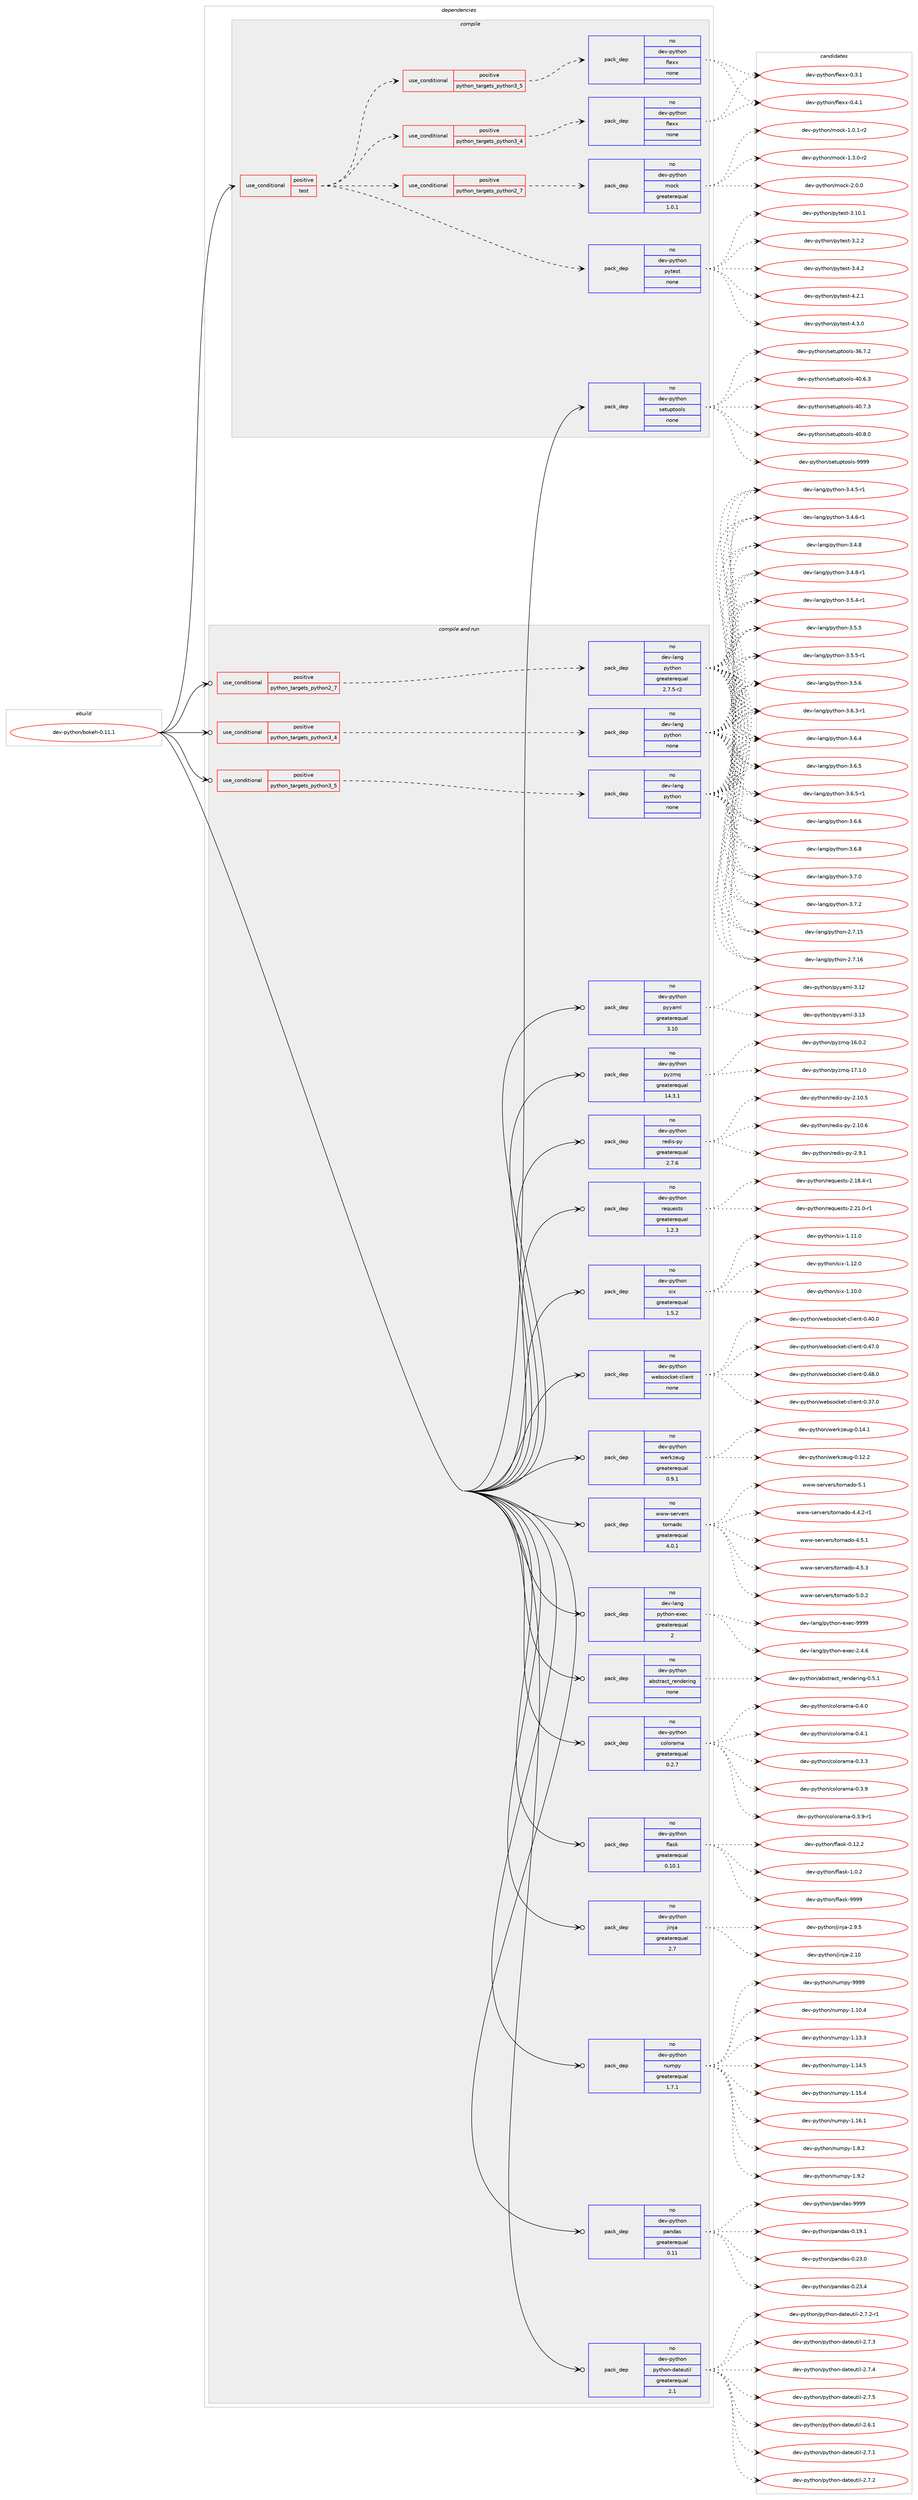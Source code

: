 digraph prolog {

# *************
# Graph options
# *************

newrank=true;
concentrate=true;
compound=true;
graph [rankdir=LR,fontname=Helvetica,fontsize=10,ranksep=1.5];#, ranksep=2.5, nodesep=0.2];
edge  [arrowhead=vee];
node  [fontname=Helvetica,fontsize=10];

# **********
# The ebuild
# **********

subgraph cluster_leftcol {
color=gray;
rank=same;
label=<<i>ebuild</i>>;
id [label="dev-python/bokeh-0.11.1", color=red, width=4, href="../dev-python/bokeh-0.11.1.svg"];
}

# ****************
# The dependencies
# ****************

subgraph cluster_midcol {
color=gray;
label=<<i>dependencies</i>>;
subgraph cluster_compile {
fillcolor="#eeeeee";
style=filled;
label=<<i>compile</i>>;
subgraph cond371792 {
dependency1401524 [label=<<TABLE BORDER="0" CELLBORDER="1" CELLSPACING="0" CELLPADDING="4"><TR><TD ROWSPAN="3" CELLPADDING="10">use_conditional</TD></TR><TR><TD>positive</TD></TR><TR><TD>test</TD></TR></TABLE>>, shape=none, color=red];
subgraph pack1006504 {
dependency1401525 [label=<<TABLE BORDER="0" CELLBORDER="1" CELLSPACING="0" CELLPADDING="4" WIDTH="220"><TR><TD ROWSPAN="6" CELLPADDING="30">pack_dep</TD></TR><TR><TD WIDTH="110">no</TD></TR><TR><TD>dev-python</TD></TR><TR><TD>pytest</TD></TR><TR><TD>none</TD></TR><TR><TD></TD></TR></TABLE>>, shape=none, color=blue];
}
dependency1401524:e -> dependency1401525:w [weight=20,style="dashed",arrowhead="vee"];
subgraph cond371793 {
dependency1401526 [label=<<TABLE BORDER="0" CELLBORDER="1" CELLSPACING="0" CELLPADDING="4"><TR><TD ROWSPAN="3" CELLPADDING="10">use_conditional</TD></TR><TR><TD>positive</TD></TR><TR><TD>python_targets_python2_7</TD></TR></TABLE>>, shape=none, color=red];
subgraph pack1006505 {
dependency1401527 [label=<<TABLE BORDER="0" CELLBORDER="1" CELLSPACING="0" CELLPADDING="4" WIDTH="220"><TR><TD ROWSPAN="6" CELLPADDING="30">pack_dep</TD></TR><TR><TD WIDTH="110">no</TD></TR><TR><TD>dev-python</TD></TR><TR><TD>mock</TD></TR><TR><TD>greaterequal</TD></TR><TR><TD>1.0.1</TD></TR></TABLE>>, shape=none, color=blue];
}
dependency1401526:e -> dependency1401527:w [weight=20,style="dashed",arrowhead="vee"];
}
dependency1401524:e -> dependency1401526:w [weight=20,style="dashed",arrowhead="vee"];
subgraph cond371794 {
dependency1401528 [label=<<TABLE BORDER="0" CELLBORDER="1" CELLSPACING="0" CELLPADDING="4"><TR><TD ROWSPAN="3" CELLPADDING="10">use_conditional</TD></TR><TR><TD>positive</TD></TR><TR><TD>python_targets_python3_4</TD></TR></TABLE>>, shape=none, color=red];
subgraph pack1006506 {
dependency1401529 [label=<<TABLE BORDER="0" CELLBORDER="1" CELLSPACING="0" CELLPADDING="4" WIDTH="220"><TR><TD ROWSPAN="6" CELLPADDING="30">pack_dep</TD></TR><TR><TD WIDTH="110">no</TD></TR><TR><TD>dev-python</TD></TR><TR><TD>flexx</TD></TR><TR><TD>none</TD></TR><TR><TD></TD></TR></TABLE>>, shape=none, color=blue];
}
dependency1401528:e -> dependency1401529:w [weight=20,style="dashed",arrowhead="vee"];
}
dependency1401524:e -> dependency1401528:w [weight=20,style="dashed",arrowhead="vee"];
subgraph cond371795 {
dependency1401530 [label=<<TABLE BORDER="0" CELLBORDER="1" CELLSPACING="0" CELLPADDING="4"><TR><TD ROWSPAN="3" CELLPADDING="10">use_conditional</TD></TR><TR><TD>positive</TD></TR><TR><TD>python_targets_python3_5</TD></TR></TABLE>>, shape=none, color=red];
subgraph pack1006507 {
dependency1401531 [label=<<TABLE BORDER="0" CELLBORDER="1" CELLSPACING="0" CELLPADDING="4" WIDTH="220"><TR><TD ROWSPAN="6" CELLPADDING="30">pack_dep</TD></TR><TR><TD WIDTH="110">no</TD></TR><TR><TD>dev-python</TD></TR><TR><TD>flexx</TD></TR><TR><TD>none</TD></TR><TR><TD></TD></TR></TABLE>>, shape=none, color=blue];
}
dependency1401530:e -> dependency1401531:w [weight=20,style="dashed",arrowhead="vee"];
}
dependency1401524:e -> dependency1401530:w [weight=20,style="dashed",arrowhead="vee"];
}
id:e -> dependency1401524:w [weight=20,style="solid",arrowhead="vee"];
subgraph pack1006508 {
dependency1401532 [label=<<TABLE BORDER="0" CELLBORDER="1" CELLSPACING="0" CELLPADDING="4" WIDTH="220"><TR><TD ROWSPAN="6" CELLPADDING="30">pack_dep</TD></TR><TR><TD WIDTH="110">no</TD></TR><TR><TD>dev-python</TD></TR><TR><TD>setuptools</TD></TR><TR><TD>none</TD></TR><TR><TD></TD></TR></TABLE>>, shape=none, color=blue];
}
id:e -> dependency1401532:w [weight=20,style="solid",arrowhead="vee"];
}
subgraph cluster_compileandrun {
fillcolor="#eeeeee";
style=filled;
label=<<i>compile and run</i>>;
subgraph cond371796 {
dependency1401533 [label=<<TABLE BORDER="0" CELLBORDER="1" CELLSPACING="0" CELLPADDING="4"><TR><TD ROWSPAN="3" CELLPADDING="10">use_conditional</TD></TR><TR><TD>positive</TD></TR><TR><TD>python_targets_python2_7</TD></TR></TABLE>>, shape=none, color=red];
subgraph pack1006509 {
dependency1401534 [label=<<TABLE BORDER="0" CELLBORDER="1" CELLSPACING="0" CELLPADDING="4" WIDTH="220"><TR><TD ROWSPAN="6" CELLPADDING="30">pack_dep</TD></TR><TR><TD WIDTH="110">no</TD></TR><TR><TD>dev-lang</TD></TR><TR><TD>python</TD></TR><TR><TD>greaterequal</TD></TR><TR><TD>2.7.5-r2</TD></TR></TABLE>>, shape=none, color=blue];
}
dependency1401533:e -> dependency1401534:w [weight=20,style="dashed",arrowhead="vee"];
}
id:e -> dependency1401533:w [weight=20,style="solid",arrowhead="odotvee"];
subgraph cond371797 {
dependency1401535 [label=<<TABLE BORDER="0" CELLBORDER="1" CELLSPACING="0" CELLPADDING="4"><TR><TD ROWSPAN="3" CELLPADDING="10">use_conditional</TD></TR><TR><TD>positive</TD></TR><TR><TD>python_targets_python3_4</TD></TR></TABLE>>, shape=none, color=red];
subgraph pack1006510 {
dependency1401536 [label=<<TABLE BORDER="0" CELLBORDER="1" CELLSPACING="0" CELLPADDING="4" WIDTH="220"><TR><TD ROWSPAN="6" CELLPADDING="30">pack_dep</TD></TR><TR><TD WIDTH="110">no</TD></TR><TR><TD>dev-lang</TD></TR><TR><TD>python</TD></TR><TR><TD>none</TD></TR><TR><TD></TD></TR></TABLE>>, shape=none, color=blue];
}
dependency1401535:e -> dependency1401536:w [weight=20,style="dashed",arrowhead="vee"];
}
id:e -> dependency1401535:w [weight=20,style="solid",arrowhead="odotvee"];
subgraph cond371798 {
dependency1401537 [label=<<TABLE BORDER="0" CELLBORDER="1" CELLSPACING="0" CELLPADDING="4"><TR><TD ROWSPAN="3" CELLPADDING="10">use_conditional</TD></TR><TR><TD>positive</TD></TR><TR><TD>python_targets_python3_5</TD></TR></TABLE>>, shape=none, color=red];
subgraph pack1006511 {
dependency1401538 [label=<<TABLE BORDER="0" CELLBORDER="1" CELLSPACING="0" CELLPADDING="4" WIDTH="220"><TR><TD ROWSPAN="6" CELLPADDING="30">pack_dep</TD></TR><TR><TD WIDTH="110">no</TD></TR><TR><TD>dev-lang</TD></TR><TR><TD>python</TD></TR><TR><TD>none</TD></TR><TR><TD></TD></TR></TABLE>>, shape=none, color=blue];
}
dependency1401537:e -> dependency1401538:w [weight=20,style="dashed",arrowhead="vee"];
}
id:e -> dependency1401537:w [weight=20,style="solid",arrowhead="odotvee"];
subgraph pack1006512 {
dependency1401539 [label=<<TABLE BORDER="0" CELLBORDER="1" CELLSPACING="0" CELLPADDING="4" WIDTH="220"><TR><TD ROWSPAN="6" CELLPADDING="30">pack_dep</TD></TR><TR><TD WIDTH="110">no</TD></TR><TR><TD>dev-lang</TD></TR><TR><TD>python-exec</TD></TR><TR><TD>greaterequal</TD></TR><TR><TD>2</TD></TR></TABLE>>, shape=none, color=blue];
}
id:e -> dependency1401539:w [weight=20,style="solid",arrowhead="odotvee"];
subgraph pack1006513 {
dependency1401540 [label=<<TABLE BORDER="0" CELLBORDER="1" CELLSPACING="0" CELLPADDING="4" WIDTH="220"><TR><TD ROWSPAN="6" CELLPADDING="30">pack_dep</TD></TR><TR><TD WIDTH="110">no</TD></TR><TR><TD>dev-python</TD></TR><TR><TD>abstract_rendering</TD></TR><TR><TD>none</TD></TR><TR><TD></TD></TR></TABLE>>, shape=none, color=blue];
}
id:e -> dependency1401540:w [weight=20,style="solid",arrowhead="odotvee"];
subgraph pack1006514 {
dependency1401541 [label=<<TABLE BORDER="0" CELLBORDER="1" CELLSPACING="0" CELLPADDING="4" WIDTH="220"><TR><TD ROWSPAN="6" CELLPADDING="30">pack_dep</TD></TR><TR><TD WIDTH="110">no</TD></TR><TR><TD>dev-python</TD></TR><TR><TD>colorama</TD></TR><TR><TD>greaterequal</TD></TR><TR><TD>0.2.7</TD></TR></TABLE>>, shape=none, color=blue];
}
id:e -> dependency1401541:w [weight=20,style="solid",arrowhead="odotvee"];
subgraph pack1006515 {
dependency1401542 [label=<<TABLE BORDER="0" CELLBORDER="1" CELLSPACING="0" CELLPADDING="4" WIDTH="220"><TR><TD ROWSPAN="6" CELLPADDING="30">pack_dep</TD></TR><TR><TD WIDTH="110">no</TD></TR><TR><TD>dev-python</TD></TR><TR><TD>flask</TD></TR><TR><TD>greaterequal</TD></TR><TR><TD>0.10.1</TD></TR></TABLE>>, shape=none, color=blue];
}
id:e -> dependency1401542:w [weight=20,style="solid",arrowhead="odotvee"];
subgraph pack1006516 {
dependency1401543 [label=<<TABLE BORDER="0" CELLBORDER="1" CELLSPACING="0" CELLPADDING="4" WIDTH="220"><TR><TD ROWSPAN="6" CELLPADDING="30">pack_dep</TD></TR><TR><TD WIDTH="110">no</TD></TR><TR><TD>dev-python</TD></TR><TR><TD>jinja</TD></TR><TR><TD>greaterequal</TD></TR><TR><TD>2.7</TD></TR></TABLE>>, shape=none, color=blue];
}
id:e -> dependency1401543:w [weight=20,style="solid",arrowhead="odotvee"];
subgraph pack1006517 {
dependency1401544 [label=<<TABLE BORDER="0" CELLBORDER="1" CELLSPACING="0" CELLPADDING="4" WIDTH="220"><TR><TD ROWSPAN="6" CELLPADDING="30">pack_dep</TD></TR><TR><TD WIDTH="110">no</TD></TR><TR><TD>dev-python</TD></TR><TR><TD>numpy</TD></TR><TR><TD>greaterequal</TD></TR><TR><TD>1.7.1</TD></TR></TABLE>>, shape=none, color=blue];
}
id:e -> dependency1401544:w [weight=20,style="solid",arrowhead="odotvee"];
subgraph pack1006518 {
dependency1401545 [label=<<TABLE BORDER="0" CELLBORDER="1" CELLSPACING="0" CELLPADDING="4" WIDTH="220"><TR><TD ROWSPAN="6" CELLPADDING="30">pack_dep</TD></TR><TR><TD WIDTH="110">no</TD></TR><TR><TD>dev-python</TD></TR><TR><TD>pandas</TD></TR><TR><TD>greaterequal</TD></TR><TR><TD>0.11</TD></TR></TABLE>>, shape=none, color=blue];
}
id:e -> dependency1401545:w [weight=20,style="solid",arrowhead="odotvee"];
subgraph pack1006519 {
dependency1401546 [label=<<TABLE BORDER="0" CELLBORDER="1" CELLSPACING="0" CELLPADDING="4" WIDTH="220"><TR><TD ROWSPAN="6" CELLPADDING="30">pack_dep</TD></TR><TR><TD WIDTH="110">no</TD></TR><TR><TD>dev-python</TD></TR><TR><TD>python-dateutil</TD></TR><TR><TD>greaterequal</TD></TR><TR><TD>2.1</TD></TR></TABLE>>, shape=none, color=blue];
}
id:e -> dependency1401546:w [weight=20,style="solid",arrowhead="odotvee"];
subgraph pack1006520 {
dependency1401547 [label=<<TABLE BORDER="0" CELLBORDER="1" CELLSPACING="0" CELLPADDING="4" WIDTH="220"><TR><TD ROWSPAN="6" CELLPADDING="30">pack_dep</TD></TR><TR><TD WIDTH="110">no</TD></TR><TR><TD>dev-python</TD></TR><TR><TD>pyyaml</TD></TR><TR><TD>greaterequal</TD></TR><TR><TD>3.10</TD></TR></TABLE>>, shape=none, color=blue];
}
id:e -> dependency1401547:w [weight=20,style="solid",arrowhead="odotvee"];
subgraph pack1006521 {
dependency1401548 [label=<<TABLE BORDER="0" CELLBORDER="1" CELLSPACING="0" CELLPADDING="4" WIDTH="220"><TR><TD ROWSPAN="6" CELLPADDING="30">pack_dep</TD></TR><TR><TD WIDTH="110">no</TD></TR><TR><TD>dev-python</TD></TR><TR><TD>pyzmq</TD></TR><TR><TD>greaterequal</TD></TR><TR><TD>14.3.1</TD></TR></TABLE>>, shape=none, color=blue];
}
id:e -> dependency1401548:w [weight=20,style="solid",arrowhead="odotvee"];
subgraph pack1006522 {
dependency1401549 [label=<<TABLE BORDER="0" CELLBORDER="1" CELLSPACING="0" CELLPADDING="4" WIDTH="220"><TR><TD ROWSPAN="6" CELLPADDING="30">pack_dep</TD></TR><TR><TD WIDTH="110">no</TD></TR><TR><TD>dev-python</TD></TR><TR><TD>redis-py</TD></TR><TR><TD>greaterequal</TD></TR><TR><TD>2.7.6</TD></TR></TABLE>>, shape=none, color=blue];
}
id:e -> dependency1401549:w [weight=20,style="solid",arrowhead="odotvee"];
subgraph pack1006523 {
dependency1401550 [label=<<TABLE BORDER="0" CELLBORDER="1" CELLSPACING="0" CELLPADDING="4" WIDTH="220"><TR><TD ROWSPAN="6" CELLPADDING="30">pack_dep</TD></TR><TR><TD WIDTH="110">no</TD></TR><TR><TD>dev-python</TD></TR><TR><TD>requests</TD></TR><TR><TD>greaterequal</TD></TR><TR><TD>1.2.3</TD></TR></TABLE>>, shape=none, color=blue];
}
id:e -> dependency1401550:w [weight=20,style="solid",arrowhead="odotvee"];
subgraph pack1006524 {
dependency1401551 [label=<<TABLE BORDER="0" CELLBORDER="1" CELLSPACING="0" CELLPADDING="4" WIDTH="220"><TR><TD ROWSPAN="6" CELLPADDING="30">pack_dep</TD></TR><TR><TD WIDTH="110">no</TD></TR><TR><TD>dev-python</TD></TR><TR><TD>six</TD></TR><TR><TD>greaterequal</TD></TR><TR><TD>1.5.2</TD></TR></TABLE>>, shape=none, color=blue];
}
id:e -> dependency1401551:w [weight=20,style="solid",arrowhead="odotvee"];
subgraph pack1006525 {
dependency1401552 [label=<<TABLE BORDER="0" CELLBORDER="1" CELLSPACING="0" CELLPADDING="4" WIDTH="220"><TR><TD ROWSPAN="6" CELLPADDING="30">pack_dep</TD></TR><TR><TD WIDTH="110">no</TD></TR><TR><TD>dev-python</TD></TR><TR><TD>websocket-client</TD></TR><TR><TD>none</TD></TR><TR><TD></TD></TR></TABLE>>, shape=none, color=blue];
}
id:e -> dependency1401552:w [weight=20,style="solid",arrowhead="odotvee"];
subgraph pack1006526 {
dependency1401553 [label=<<TABLE BORDER="0" CELLBORDER="1" CELLSPACING="0" CELLPADDING="4" WIDTH="220"><TR><TD ROWSPAN="6" CELLPADDING="30">pack_dep</TD></TR><TR><TD WIDTH="110">no</TD></TR><TR><TD>dev-python</TD></TR><TR><TD>werkzeug</TD></TR><TR><TD>greaterequal</TD></TR><TR><TD>0.9.1</TD></TR></TABLE>>, shape=none, color=blue];
}
id:e -> dependency1401553:w [weight=20,style="solid",arrowhead="odotvee"];
subgraph pack1006527 {
dependency1401554 [label=<<TABLE BORDER="0" CELLBORDER="1" CELLSPACING="0" CELLPADDING="4" WIDTH="220"><TR><TD ROWSPAN="6" CELLPADDING="30">pack_dep</TD></TR><TR><TD WIDTH="110">no</TD></TR><TR><TD>www-servers</TD></TR><TR><TD>tornado</TD></TR><TR><TD>greaterequal</TD></TR><TR><TD>4.0.1</TD></TR></TABLE>>, shape=none, color=blue];
}
id:e -> dependency1401554:w [weight=20,style="solid",arrowhead="odotvee"];
}
subgraph cluster_run {
fillcolor="#eeeeee";
style=filled;
label=<<i>run</i>>;
}
}

# **************
# The candidates
# **************

subgraph cluster_choices {
rank=same;
color=gray;
label=<<i>candidates</i>>;

subgraph choice1006504 {
color=black;
nodesep=1;
choice100101118451121211161041111104711212111610111511645514649484649 [label="dev-python/pytest-3.10.1", color=red, width=4,href="../dev-python/pytest-3.10.1.svg"];
choice1001011184511212111610411111047112121116101115116455146504650 [label="dev-python/pytest-3.2.2", color=red, width=4,href="../dev-python/pytest-3.2.2.svg"];
choice1001011184511212111610411111047112121116101115116455146524650 [label="dev-python/pytest-3.4.2", color=red, width=4,href="../dev-python/pytest-3.4.2.svg"];
choice1001011184511212111610411111047112121116101115116455246504649 [label="dev-python/pytest-4.2.1", color=red, width=4,href="../dev-python/pytest-4.2.1.svg"];
choice1001011184511212111610411111047112121116101115116455246514648 [label="dev-python/pytest-4.3.0", color=red, width=4,href="../dev-python/pytest-4.3.0.svg"];
dependency1401525:e -> choice100101118451121211161041111104711212111610111511645514649484649:w [style=dotted,weight="100"];
dependency1401525:e -> choice1001011184511212111610411111047112121116101115116455146504650:w [style=dotted,weight="100"];
dependency1401525:e -> choice1001011184511212111610411111047112121116101115116455146524650:w [style=dotted,weight="100"];
dependency1401525:e -> choice1001011184511212111610411111047112121116101115116455246504649:w [style=dotted,weight="100"];
dependency1401525:e -> choice1001011184511212111610411111047112121116101115116455246514648:w [style=dotted,weight="100"];
}
subgraph choice1006505 {
color=black;
nodesep=1;
choice1001011184511212111610411111047109111991074549464846494511450 [label="dev-python/mock-1.0.1-r2", color=red, width=4,href="../dev-python/mock-1.0.1-r2.svg"];
choice1001011184511212111610411111047109111991074549465146484511450 [label="dev-python/mock-1.3.0-r2", color=red, width=4,href="../dev-python/mock-1.3.0-r2.svg"];
choice100101118451121211161041111104710911199107455046484648 [label="dev-python/mock-2.0.0", color=red, width=4,href="../dev-python/mock-2.0.0.svg"];
dependency1401527:e -> choice1001011184511212111610411111047109111991074549464846494511450:w [style=dotted,weight="100"];
dependency1401527:e -> choice1001011184511212111610411111047109111991074549465146484511450:w [style=dotted,weight="100"];
dependency1401527:e -> choice100101118451121211161041111104710911199107455046484648:w [style=dotted,weight="100"];
}
subgraph choice1006506 {
color=black;
nodesep=1;
choice1001011184511212111610411111047102108101120120454846514649 [label="dev-python/flexx-0.3.1", color=red, width=4,href="../dev-python/flexx-0.3.1.svg"];
choice1001011184511212111610411111047102108101120120454846524649 [label="dev-python/flexx-0.4.1", color=red, width=4,href="../dev-python/flexx-0.4.1.svg"];
dependency1401529:e -> choice1001011184511212111610411111047102108101120120454846514649:w [style=dotted,weight="100"];
dependency1401529:e -> choice1001011184511212111610411111047102108101120120454846524649:w [style=dotted,weight="100"];
}
subgraph choice1006507 {
color=black;
nodesep=1;
choice1001011184511212111610411111047102108101120120454846514649 [label="dev-python/flexx-0.3.1", color=red, width=4,href="../dev-python/flexx-0.3.1.svg"];
choice1001011184511212111610411111047102108101120120454846524649 [label="dev-python/flexx-0.4.1", color=red, width=4,href="../dev-python/flexx-0.4.1.svg"];
dependency1401531:e -> choice1001011184511212111610411111047102108101120120454846514649:w [style=dotted,weight="100"];
dependency1401531:e -> choice1001011184511212111610411111047102108101120120454846524649:w [style=dotted,weight="100"];
}
subgraph choice1006508 {
color=black;
nodesep=1;
choice100101118451121211161041111104711510111611711211611111110811545515446554650 [label="dev-python/setuptools-36.7.2", color=red, width=4,href="../dev-python/setuptools-36.7.2.svg"];
choice100101118451121211161041111104711510111611711211611111110811545524846544651 [label="dev-python/setuptools-40.6.3", color=red, width=4,href="../dev-python/setuptools-40.6.3.svg"];
choice100101118451121211161041111104711510111611711211611111110811545524846554651 [label="dev-python/setuptools-40.7.3", color=red, width=4,href="../dev-python/setuptools-40.7.3.svg"];
choice100101118451121211161041111104711510111611711211611111110811545524846564648 [label="dev-python/setuptools-40.8.0", color=red, width=4,href="../dev-python/setuptools-40.8.0.svg"];
choice10010111845112121116104111110471151011161171121161111111081154557575757 [label="dev-python/setuptools-9999", color=red, width=4,href="../dev-python/setuptools-9999.svg"];
dependency1401532:e -> choice100101118451121211161041111104711510111611711211611111110811545515446554650:w [style=dotted,weight="100"];
dependency1401532:e -> choice100101118451121211161041111104711510111611711211611111110811545524846544651:w [style=dotted,weight="100"];
dependency1401532:e -> choice100101118451121211161041111104711510111611711211611111110811545524846554651:w [style=dotted,weight="100"];
dependency1401532:e -> choice100101118451121211161041111104711510111611711211611111110811545524846564648:w [style=dotted,weight="100"];
dependency1401532:e -> choice10010111845112121116104111110471151011161171121161111111081154557575757:w [style=dotted,weight="100"];
}
subgraph choice1006509 {
color=black;
nodesep=1;
choice10010111845108971101034711212111610411111045504655464953 [label="dev-lang/python-2.7.15", color=red, width=4,href="../dev-lang/python-2.7.15.svg"];
choice10010111845108971101034711212111610411111045504655464954 [label="dev-lang/python-2.7.16", color=red, width=4,href="../dev-lang/python-2.7.16.svg"];
choice1001011184510897110103471121211161041111104551465246534511449 [label="dev-lang/python-3.4.5-r1", color=red, width=4,href="../dev-lang/python-3.4.5-r1.svg"];
choice1001011184510897110103471121211161041111104551465246544511449 [label="dev-lang/python-3.4.6-r1", color=red, width=4,href="../dev-lang/python-3.4.6-r1.svg"];
choice100101118451089711010347112121116104111110455146524656 [label="dev-lang/python-3.4.8", color=red, width=4,href="../dev-lang/python-3.4.8.svg"];
choice1001011184510897110103471121211161041111104551465246564511449 [label="dev-lang/python-3.4.8-r1", color=red, width=4,href="../dev-lang/python-3.4.8-r1.svg"];
choice1001011184510897110103471121211161041111104551465346524511449 [label="dev-lang/python-3.5.4-r1", color=red, width=4,href="../dev-lang/python-3.5.4-r1.svg"];
choice100101118451089711010347112121116104111110455146534653 [label="dev-lang/python-3.5.5", color=red, width=4,href="../dev-lang/python-3.5.5.svg"];
choice1001011184510897110103471121211161041111104551465346534511449 [label="dev-lang/python-3.5.5-r1", color=red, width=4,href="../dev-lang/python-3.5.5-r1.svg"];
choice100101118451089711010347112121116104111110455146534654 [label="dev-lang/python-3.5.6", color=red, width=4,href="../dev-lang/python-3.5.6.svg"];
choice1001011184510897110103471121211161041111104551465446514511449 [label="dev-lang/python-3.6.3-r1", color=red, width=4,href="../dev-lang/python-3.6.3-r1.svg"];
choice100101118451089711010347112121116104111110455146544652 [label="dev-lang/python-3.6.4", color=red, width=4,href="../dev-lang/python-3.6.4.svg"];
choice100101118451089711010347112121116104111110455146544653 [label="dev-lang/python-3.6.5", color=red, width=4,href="../dev-lang/python-3.6.5.svg"];
choice1001011184510897110103471121211161041111104551465446534511449 [label="dev-lang/python-3.6.5-r1", color=red, width=4,href="../dev-lang/python-3.6.5-r1.svg"];
choice100101118451089711010347112121116104111110455146544654 [label="dev-lang/python-3.6.6", color=red, width=4,href="../dev-lang/python-3.6.6.svg"];
choice100101118451089711010347112121116104111110455146544656 [label="dev-lang/python-3.6.8", color=red, width=4,href="../dev-lang/python-3.6.8.svg"];
choice100101118451089711010347112121116104111110455146554648 [label="dev-lang/python-3.7.0", color=red, width=4,href="../dev-lang/python-3.7.0.svg"];
choice100101118451089711010347112121116104111110455146554650 [label="dev-lang/python-3.7.2", color=red, width=4,href="../dev-lang/python-3.7.2.svg"];
dependency1401534:e -> choice10010111845108971101034711212111610411111045504655464953:w [style=dotted,weight="100"];
dependency1401534:e -> choice10010111845108971101034711212111610411111045504655464954:w [style=dotted,weight="100"];
dependency1401534:e -> choice1001011184510897110103471121211161041111104551465246534511449:w [style=dotted,weight="100"];
dependency1401534:e -> choice1001011184510897110103471121211161041111104551465246544511449:w [style=dotted,weight="100"];
dependency1401534:e -> choice100101118451089711010347112121116104111110455146524656:w [style=dotted,weight="100"];
dependency1401534:e -> choice1001011184510897110103471121211161041111104551465246564511449:w [style=dotted,weight="100"];
dependency1401534:e -> choice1001011184510897110103471121211161041111104551465346524511449:w [style=dotted,weight="100"];
dependency1401534:e -> choice100101118451089711010347112121116104111110455146534653:w [style=dotted,weight="100"];
dependency1401534:e -> choice1001011184510897110103471121211161041111104551465346534511449:w [style=dotted,weight="100"];
dependency1401534:e -> choice100101118451089711010347112121116104111110455146534654:w [style=dotted,weight="100"];
dependency1401534:e -> choice1001011184510897110103471121211161041111104551465446514511449:w [style=dotted,weight="100"];
dependency1401534:e -> choice100101118451089711010347112121116104111110455146544652:w [style=dotted,weight="100"];
dependency1401534:e -> choice100101118451089711010347112121116104111110455146544653:w [style=dotted,weight="100"];
dependency1401534:e -> choice1001011184510897110103471121211161041111104551465446534511449:w [style=dotted,weight="100"];
dependency1401534:e -> choice100101118451089711010347112121116104111110455146544654:w [style=dotted,weight="100"];
dependency1401534:e -> choice100101118451089711010347112121116104111110455146544656:w [style=dotted,weight="100"];
dependency1401534:e -> choice100101118451089711010347112121116104111110455146554648:w [style=dotted,weight="100"];
dependency1401534:e -> choice100101118451089711010347112121116104111110455146554650:w [style=dotted,weight="100"];
}
subgraph choice1006510 {
color=black;
nodesep=1;
choice10010111845108971101034711212111610411111045504655464953 [label="dev-lang/python-2.7.15", color=red, width=4,href="../dev-lang/python-2.7.15.svg"];
choice10010111845108971101034711212111610411111045504655464954 [label="dev-lang/python-2.7.16", color=red, width=4,href="../dev-lang/python-2.7.16.svg"];
choice1001011184510897110103471121211161041111104551465246534511449 [label="dev-lang/python-3.4.5-r1", color=red, width=4,href="../dev-lang/python-3.4.5-r1.svg"];
choice1001011184510897110103471121211161041111104551465246544511449 [label="dev-lang/python-3.4.6-r1", color=red, width=4,href="../dev-lang/python-3.4.6-r1.svg"];
choice100101118451089711010347112121116104111110455146524656 [label="dev-lang/python-3.4.8", color=red, width=4,href="../dev-lang/python-3.4.8.svg"];
choice1001011184510897110103471121211161041111104551465246564511449 [label="dev-lang/python-3.4.8-r1", color=red, width=4,href="../dev-lang/python-3.4.8-r1.svg"];
choice1001011184510897110103471121211161041111104551465346524511449 [label="dev-lang/python-3.5.4-r1", color=red, width=4,href="../dev-lang/python-3.5.4-r1.svg"];
choice100101118451089711010347112121116104111110455146534653 [label="dev-lang/python-3.5.5", color=red, width=4,href="../dev-lang/python-3.5.5.svg"];
choice1001011184510897110103471121211161041111104551465346534511449 [label="dev-lang/python-3.5.5-r1", color=red, width=4,href="../dev-lang/python-3.5.5-r1.svg"];
choice100101118451089711010347112121116104111110455146534654 [label="dev-lang/python-3.5.6", color=red, width=4,href="../dev-lang/python-3.5.6.svg"];
choice1001011184510897110103471121211161041111104551465446514511449 [label="dev-lang/python-3.6.3-r1", color=red, width=4,href="../dev-lang/python-3.6.3-r1.svg"];
choice100101118451089711010347112121116104111110455146544652 [label="dev-lang/python-3.6.4", color=red, width=4,href="../dev-lang/python-3.6.4.svg"];
choice100101118451089711010347112121116104111110455146544653 [label="dev-lang/python-3.6.5", color=red, width=4,href="../dev-lang/python-3.6.5.svg"];
choice1001011184510897110103471121211161041111104551465446534511449 [label="dev-lang/python-3.6.5-r1", color=red, width=4,href="../dev-lang/python-3.6.5-r1.svg"];
choice100101118451089711010347112121116104111110455146544654 [label="dev-lang/python-3.6.6", color=red, width=4,href="../dev-lang/python-3.6.6.svg"];
choice100101118451089711010347112121116104111110455146544656 [label="dev-lang/python-3.6.8", color=red, width=4,href="../dev-lang/python-3.6.8.svg"];
choice100101118451089711010347112121116104111110455146554648 [label="dev-lang/python-3.7.0", color=red, width=4,href="../dev-lang/python-3.7.0.svg"];
choice100101118451089711010347112121116104111110455146554650 [label="dev-lang/python-3.7.2", color=red, width=4,href="../dev-lang/python-3.7.2.svg"];
dependency1401536:e -> choice10010111845108971101034711212111610411111045504655464953:w [style=dotted,weight="100"];
dependency1401536:e -> choice10010111845108971101034711212111610411111045504655464954:w [style=dotted,weight="100"];
dependency1401536:e -> choice1001011184510897110103471121211161041111104551465246534511449:w [style=dotted,weight="100"];
dependency1401536:e -> choice1001011184510897110103471121211161041111104551465246544511449:w [style=dotted,weight="100"];
dependency1401536:e -> choice100101118451089711010347112121116104111110455146524656:w [style=dotted,weight="100"];
dependency1401536:e -> choice1001011184510897110103471121211161041111104551465246564511449:w [style=dotted,weight="100"];
dependency1401536:e -> choice1001011184510897110103471121211161041111104551465346524511449:w [style=dotted,weight="100"];
dependency1401536:e -> choice100101118451089711010347112121116104111110455146534653:w [style=dotted,weight="100"];
dependency1401536:e -> choice1001011184510897110103471121211161041111104551465346534511449:w [style=dotted,weight="100"];
dependency1401536:e -> choice100101118451089711010347112121116104111110455146534654:w [style=dotted,weight="100"];
dependency1401536:e -> choice1001011184510897110103471121211161041111104551465446514511449:w [style=dotted,weight="100"];
dependency1401536:e -> choice100101118451089711010347112121116104111110455146544652:w [style=dotted,weight="100"];
dependency1401536:e -> choice100101118451089711010347112121116104111110455146544653:w [style=dotted,weight="100"];
dependency1401536:e -> choice1001011184510897110103471121211161041111104551465446534511449:w [style=dotted,weight="100"];
dependency1401536:e -> choice100101118451089711010347112121116104111110455146544654:w [style=dotted,weight="100"];
dependency1401536:e -> choice100101118451089711010347112121116104111110455146544656:w [style=dotted,weight="100"];
dependency1401536:e -> choice100101118451089711010347112121116104111110455146554648:w [style=dotted,weight="100"];
dependency1401536:e -> choice100101118451089711010347112121116104111110455146554650:w [style=dotted,weight="100"];
}
subgraph choice1006511 {
color=black;
nodesep=1;
choice10010111845108971101034711212111610411111045504655464953 [label="dev-lang/python-2.7.15", color=red, width=4,href="../dev-lang/python-2.7.15.svg"];
choice10010111845108971101034711212111610411111045504655464954 [label="dev-lang/python-2.7.16", color=red, width=4,href="../dev-lang/python-2.7.16.svg"];
choice1001011184510897110103471121211161041111104551465246534511449 [label="dev-lang/python-3.4.5-r1", color=red, width=4,href="../dev-lang/python-3.4.5-r1.svg"];
choice1001011184510897110103471121211161041111104551465246544511449 [label="dev-lang/python-3.4.6-r1", color=red, width=4,href="../dev-lang/python-3.4.6-r1.svg"];
choice100101118451089711010347112121116104111110455146524656 [label="dev-lang/python-3.4.8", color=red, width=4,href="../dev-lang/python-3.4.8.svg"];
choice1001011184510897110103471121211161041111104551465246564511449 [label="dev-lang/python-3.4.8-r1", color=red, width=4,href="../dev-lang/python-3.4.8-r1.svg"];
choice1001011184510897110103471121211161041111104551465346524511449 [label="dev-lang/python-3.5.4-r1", color=red, width=4,href="../dev-lang/python-3.5.4-r1.svg"];
choice100101118451089711010347112121116104111110455146534653 [label="dev-lang/python-3.5.5", color=red, width=4,href="../dev-lang/python-3.5.5.svg"];
choice1001011184510897110103471121211161041111104551465346534511449 [label="dev-lang/python-3.5.5-r1", color=red, width=4,href="../dev-lang/python-3.5.5-r1.svg"];
choice100101118451089711010347112121116104111110455146534654 [label="dev-lang/python-3.5.6", color=red, width=4,href="../dev-lang/python-3.5.6.svg"];
choice1001011184510897110103471121211161041111104551465446514511449 [label="dev-lang/python-3.6.3-r1", color=red, width=4,href="../dev-lang/python-3.6.3-r1.svg"];
choice100101118451089711010347112121116104111110455146544652 [label="dev-lang/python-3.6.4", color=red, width=4,href="../dev-lang/python-3.6.4.svg"];
choice100101118451089711010347112121116104111110455146544653 [label="dev-lang/python-3.6.5", color=red, width=4,href="../dev-lang/python-3.6.5.svg"];
choice1001011184510897110103471121211161041111104551465446534511449 [label="dev-lang/python-3.6.5-r1", color=red, width=4,href="../dev-lang/python-3.6.5-r1.svg"];
choice100101118451089711010347112121116104111110455146544654 [label="dev-lang/python-3.6.6", color=red, width=4,href="../dev-lang/python-3.6.6.svg"];
choice100101118451089711010347112121116104111110455146544656 [label="dev-lang/python-3.6.8", color=red, width=4,href="../dev-lang/python-3.6.8.svg"];
choice100101118451089711010347112121116104111110455146554648 [label="dev-lang/python-3.7.0", color=red, width=4,href="../dev-lang/python-3.7.0.svg"];
choice100101118451089711010347112121116104111110455146554650 [label="dev-lang/python-3.7.2", color=red, width=4,href="../dev-lang/python-3.7.2.svg"];
dependency1401538:e -> choice10010111845108971101034711212111610411111045504655464953:w [style=dotted,weight="100"];
dependency1401538:e -> choice10010111845108971101034711212111610411111045504655464954:w [style=dotted,weight="100"];
dependency1401538:e -> choice1001011184510897110103471121211161041111104551465246534511449:w [style=dotted,weight="100"];
dependency1401538:e -> choice1001011184510897110103471121211161041111104551465246544511449:w [style=dotted,weight="100"];
dependency1401538:e -> choice100101118451089711010347112121116104111110455146524656:w [style=dotted,weight="100"];
dependency1401538:e -> choice1001011184510897110103471121211161041111104551465246564511449:w [style=dotted,weight="100"];
dependency1401538:e -> choice1001011184510897110103471121211161041111104551465346524511449:w [style=dotted,weight="100"];
dependency1401538:e -> choice100101118451089711010347112121116104111110455146534653:w [style=dotted,weight="100"];
dependency1401538:e -> choice1001011184510897110103471121211161041111104551465346534511449:w [style=dotted,weight="100"];
dependency1401538:e -> choice100101118451089711010347112121116104111110455146534654:w [style=dotted,weight="100"];
dependency1401538:e -> choice1001011184510897110103471121211161041111104551465446514511449:w [style=dotted,weight="100"];
dependency1401538:e -> choice100101118451089711010347112121116104111110455146544652:w [style=dotted,weight="100"];
dependency1401538:e -> choice100101118451089711010347112121116104111110455146544653:w [style=dotted,weight="100"];
dependency1401538:e -> choice1001011184510897110103471121211161041111104551465446534511449:w [style=dotted,weight="100"];
dependency1401538:e -> choice100101118451089711010347112121116104111110455146544654:w [style=dotted,weight="100"];
dependency1401538:e -> choice100101118451089711010347112121116104111110455146544656:w [style=dotted,weight="100"];
dependency1401538:e -> choice100101118451089711010347112121116104111110455146554648:w [style=dotted,weight="100"];
dependency1401538:e -> choice100101118451089711010347112121116104111110455146554650:w [style=dotted,weight="100"];
}
subgraph choice1006512 {
color=black;
nodesep=1;
choice1001011184510897110103471121211161041111104510112010199455046524654 [label="dev-lang/python-exec-2.4.6", color=red, width=4,href="../dev-lang/python-exec-2.4.6.svg"];
choice10010111845108971101034711212111610411111045101120101994557575757 [label="dev-lang/python-exec-9999", color=red, width=4,href="../dev-lang/python-exec-9999.svg"];
dependency1401539:e -> choice1001011184510897110103471121211161041111104510112010199455046524654:w [style=dotted,weight="100"];
dependency1401539:e -> choice10010111845108971101034711212111610411111045101120101994557575757:w [style=dotted,weight="100"];
}
subgraph choice1006513 {
color=black;
nodesep=1;
choice10010111845112121116104111110479798115116114979911695114101110100101114105110103454846534649 [label="dev-python/abstract_rendering-0.5.1", color=red, width=4,href="../dev-python/abstract_rendering-0.5.1.svg"];
dependency1401540:e -> choice10010111845112121116104111110479798115116114979911695114101110100101114105110103454846534649:w [style=dotted,weight="100"];
}
subgraph choice1006514 {
color=black;
nodesep=1;
choice1001011184511212111610411111047991111081111149710997454846514651 [label="dev-python/colorama-0.3.3", color=red, width=4,href="../dev-python/colorama-0.3.3.svg"];
choice1001011184511212111610411111047991111081111149710997454846514657 [label="dev-python/colorama-0.3.9", color=red, width=4,href="../dev-python/colorama-0.3.9.svg"];
choice10010111845112121116104111110479911110811111497109974548465146574511449 [label="dev-python/colorama-0.3.9-r1", color=red, width=4,href="../dev-python/colorama-0.3.9-r1.svg"];
choice1001011184511212111610411111047991111081111149710997454846524648 [label="dev-python/colorama-0.4.0", color=red, width=4,href="../dev-python/colorama-0.4.0.svg"];
choice1001011184511212111610411111047991111081111149710997454846524649 [label="dev-python/colorama-0.4.1", color=red, width=4,href="../dev-python/colorama-0.4.1.svg"];
dependency1401541:e -> choice1001011184511212111610411111047991111081111149710997454846514651:w [style=dotted,weight="100"];
dependency1401541:e -> choice1001011184511212111610411111047991111081111149710997454846514657:w [style=dotted,weight="100"];
dependency1401541:e -> choice10010111845112121116104111110479911110811111497109974548465146574511449:w [style=dotted,weight="100"];
dependency1401541:e -> choice1001011184511212111610411111047991111081111149710997454846524648:w [style=dotted,weight="100"];
dependency1401541:e -> choice1001011184511212111610411111047991111081111149710997454846524649:w [style=dotted,weight="100"];
}
subgraph choice1006515 {
color=black;
nodesep=1;
choice10010111845112121116104111110471021089711510745484649504650 [label="dev-python/flask-0.12.2", color=red, width=4,href="../dev-python/flask-0.12.2.svg"];
choice100101118451121211161041111104710210897115107454946484650 [label="dev-python/flask-1.0.2", color=red, width=4,href="../dev-python/flask-1.0.2.svg"];
choice1001011184511212111610411111047102108971151074557575757 [label="dev-python/flask-9999", color=red, width=4,href="../dev-python/flask-9999.svg"];
dependency1401542:e -> choice10010111845112121116104111110471021089711510745484649504650:w [style=dotted,weight="100"];
dependency1401542:e -> choice100101118451121211161041111104710210897115107454946484650:w [style=dotted,weight="100"];
dependency1401542:e -> choice1001011184511212111610411111047102108971151074557575757:w [style=dotted,weight="100"];
}
subgraph choice1006516 {
color=black;
nodesep=1;
choice1001011184511212111610411111047106105110106974550464948 [label="dev-python/jinja-2.10", color=red, width=4,href="../dev-python/jinja-2.10.svg"];
choice100101118451121211161041111104710610511010697455046574653 [label="dev-python/jinja-2.9.5", color=red, width=4,href="../dev-python/jinja-2.9.5.svg"];
dependency1401543:e -> choice1001011184511212111610411111047106105110106974550464948:w [style=dotted,weight="100"];
dependency1401543:e -> choice100101118451121211161041111104710610511010697455046574653:w [style=dotted,weight="100"];
}
subgraph choice1006517 {
color=black;
nodesep=1;
choice100101118451121211161041111104711011710911212145494649484652 [label="dev-python/numpy-1.10.4", color=red, width=4,href="../dev-python/numpy-1.10.4.svg"];
choice100101118451121211161041111104711011710911212145494649514651 [label="dev-python/numpy-1.13.3", color=red, width=4,href="../dev-python/numpy-1.13.3.svg"];
choice100101118451121211161041111104711011710911212145494649524653 [label="dev-python/numpy-1.14.5", color=red, width=4,href="../dev-python/numpy-1.14.5.svg"];
choice100101118451121211161041111104711011710911212145494649534652 [label="dev-python/numpy-1.15.4", color=red, width=4,href="../dev-python/numpy-1.15.4.svg"];
choice100101118451121211161041111104711011710911212145494649544649 [label="dev-python/numpy-1.16.1", color=red, width=4,href="../dev-python/numpy-1.16.1.svg"];
choice1001011184511212111610411111047110117109112121454946564650 [label="dev-python/numpy-1.8.2", color=red, width=4,href="../dev-python/numpy-1.8.2.svg"];
choice1001011184511212111610411111047110117109112121454946574650 [label="dev-python/numpy-1.9.2", color=red, width=4,href="../dev-python/numpy-1.9.2.svg"];
choice10010111845112121116104111110471101171091121214557575757 [label="dev-python/numpy-9999", color=red, width=4,href="../dev-python/numpy-9999.svg"];
dependency1401544:e -> choice100101118451121211161041111104711011710911212145494649484652:w [style=dotted,weight="100"];
dependency1401544:e -> choice100101118451121211161041111104711011710911212145494649514651:w [style=dotted,weight="100"];
dependency1401544:e -> choice100101118451121211161041111104711011710911212145494649524653:w [style=dotted,weight="100"];
dependency1401544:e -> choice100101118451121211161041111104711011710911212145494649534652:w [style=dotted,weight="100"];
dependency1401544:e -> choice100101118451121211161041111104711011710911212145494649544649:w [style=dotted,weight="100"];
dependency1401544:e -> choice1001011184511212111610411111047110117109112121454946564650:w [style=dotted,weight="100"];
dependency1401544:e -> choice1001011184511212111610411111047110117109112121454946574650:w [style=dotted,weight="100"];
dependency1401544:e -> choice10010111845112121116104111110471101171091121214557575757:w [style=dotted,weight="100"];
}
subgraph choice1006518 {
color=black;
nodesep=1;
choice1001011184511212111610411111047112971101009711545484649574649 [label="dev-python/pandas-0.19.1", color=red, width=4,href="../dev-python/pandas-0.19.1.svg"];
choice1001011184511212111610411111047112971101009711545484650514648 [label="dev-python/pandas-0.23.0", color=red, width=4,href="../dev-python/pandas-0.23.0.svg"];
choice1001011184511212111610411111047112971101009711545484650514652 [label="dev-python/pandas-0.23.4", color=red, width=4,href="../dev-python/pandas-0.23.4.svg"];
choice100101118451121211161041111104711297110100971154557575757 [label="dev-python/pandas-9999", color=red, width=4,href="../dev-python/pandas-9999.svg"];
dependency1401545:e -> choice1001011184511212111610411111047112971101009711545484649574649:w [style=dotted,weight="100"];
dependency1401545:e -> choice1001011184511212111610411111047112971101009711545484650514648:w [style=dotted,weight="100"];
dependency1401545:e -> choice1001011184511212111610411111047112971101009711545484650514652:w [style=dotted,weight="100"];
dependency1401545:e -> choice100101118451121211161041111104711297110100971154557575757:w [style=dotted,weight="100"];
}
subgraph choice1006519 {
color=black;
nodesep=1;
choice10010111845112121116104111110471121211161041111104510097116101117116105108455046544649 [label="dev-python/python-dateutil-2.6.1", color=red, width=4,href="../dev-python/python-dateutil-2.6.1.svg"];
choice10010111845112121116104111110471121211161041111104510097116101117116105108455046554649 [label="dev-python/python-dateutil-2.7.1", color=red, width=4,href="../dev-python/python-dateutil-2.7.1.svg"];
choice10010111845112121116104111110471121211161041111104510097116101117116105108455046554650 [label="dev-python/python-dateutil-2.7.2", color=red, width=4,href="../dev-python/python-dateutil-2.7.2.svg"];
choice100101118451121211161041111104711212111610411111045100971161011171161051084550465546504511449 [label="dev-python/python-dateutil-2.7.2-r1", color=red, width=4,href="../dev-python/python-dateutil-2.7.2-r1.svg"];
choice10010111845112121116104111110471121211161041111104510097116101117116105108455046554651 [label="dev-python/python-dateutil-2.7.3", color=red, width=4,href="../dev-python/python-dateutil-2.7.3.svg"];
choice10010111845112121116104111110471121211161041111104510097116101117116105108455046554652 [label="dev-python/python-dateutil-2.7.4", color=red, width=4,href="../dev-python/python-dateutil-2.7.4.svg"];
choice10010111845112121116104111110471121211161041111104510097116101117116105108455046554653 [label="dev-python/python-dateutil-2.7.5", color=red, width=4,href="../dev-python/python-dateutil-2.7.5.svg"];
dependency1401546:e -> choice10010111845112121116104111110471121211161041111104510097116101117116105108455046544649:w [style=dotted,weight="100"];
dependency1401546:e -> choice10010111845112121116104111110471121211161041111104510097116101117116105108455046554649:w [style=dotted,weight="100"];
dependency1401546:e -> choice10010111845112121116104111110471121211161041111104510097116101117116105108455046554650:w [style=dotted,weight="100"];
dependency1401546:e -> choice100101118451121211161041111104711212111610411111045100971161011171161051084550465546504511449:w [style=dotted,weight="100"];
dependency1401546:e -> choice10010111845112121116104111110471121211161041111104510097116101117116105108455046554651:w [style=dotted,weight="100"];
dependency1401546:e -> choice10010111845112121116104111110471121211161041111104510097116101117116105108455046554652:w [style=dotted,weight="100"];
dependency1401546:e -> choice10010111845112121116104111110471121211161041111104510097116101117116105108455046554653:w [style=dotted,weight="100"];
}
subgraph choice1006520 {
color=black;
nodesep=1;
choice1001011184511212111610411111047112121121971091084551464950 [label="dev-python/pyyaml-3.12", color=red, width=4,href="../dev-python/pyyaml-3.12.svg"];
choice1001011184511212111610411111047112121121971091084551464951 [label="dev-python/pyyaml-3.13", color=red, width=4,href="../dev-python/pyyaml-3.13.svg"];
dependency1401547:e -> choice1001011184511212111610411111047112121121971091084551464950:w [style=dotted,weight="100"];
dependency1401547:e -> choice1001011184511212111610411111047112121121971091084551464951:w [style=dotted,weight="100"];
}
subgraph choice1006521 {
color=black;
nodesep=1;
choice100101118451121211161041111104711212112210911345495446484650 [label="dev-python/pyzmq-16.0.2", color=red, width=4,href="../dev-python/pyzmq-16.0.2.svg"];
choice100101118451121211161041111104711212112210911345495546494648 [label="dev-python/pyzmq-17.1.0", color=red, width=4,href="../dev-python/pyzmq-17.1.0.svg"];
dependency1401548:e -> choice100101118451121211161041111104711212112210911345495446484650:w [style=dotted,weight="100"];
dependency1401548:e -> choice100101118451121211161041111104711212112210911345495546494648:w [style=dotted,weight="100"];
}
subgraph choice1006522 {
color=black;
nodesep=1;
choice10010111845112121116104111110471141011001051154511212145504649484653 [label="dev-python/redis-py-2.10.5", color=red, width=4,href="../dev-python/redis-py-2.10.5.svg"];
choice10010111845112121116104111110471141011001051154511212145504649484654 [label="dev-python/redis-py-2.10.6", color=red, width=4,href="../dev-python/redis-py-2.10.6.svg"];
choice100101118451121211161041111104711410110010511545112121455046574649 [label="dev-python/redis-py-2.9.1", color=red, width=4,href="../dev-python/redis-py-2.9.1.svg"];
dependency1401549:e -> choice10010111845112121116104111110471141011001051154511212145504649484653:w [style=dotted,weight="100"];
dependency1401549:e -> choice10010111845112121116104111110471141011001051154511212145504649484654:w [style=dotted,weight="100"];
dependency1401549:e -> choice100101118451121211161041111104711410110010511545112121455046574649:w [style=dotted,weight="100"];
}
subgraph choice1006523 {
color=black;
nodesep=1;
choice1001011184511212111610411111047114101113117101115116115455046495646524511449 [label="dev-python/requests-2.18.4-r1", color=red, width=4,href="../dev-python/requests-2.18.4-r1.svg"];
choice1001011184511212111610411111047114101113117101115116115455046504946484511449 [label="dev-python/requests-2.21.0-r1", color=red, width=4,href="../dev-python/requests-2.21.0-r1.svg"];
dependency1401550:e -> choice1001011184511212111610411111047114101113117101115116115455046495646524511449:w [style=dotted,weight="100"];
dependency1401550:e -> choice1001011184511212111610411111047114101113117101115116115455046504946484511449:w [style=dotted,weight="100"];
}
subgraph choice1006524 {
color=black;
nodesep=1;
choice100101118451121211161041111104711510512045494649484648 [label="dev-python/six-1.10.0", color=red, width=4,href="../dev-python/six-1.10.0.svg"];
choice100101118451121211161041111104711510512045494649494648 [label="dev-python/six-1.11.0", color=red, width=4,href="../dev-python/six-1.11.0.svg"];
choice100101118451121211161041111104711510512045494649504648 [label="dev-python/six-1.12.0", color=red, width=4,href="../dev-python/six-1.12.0.svg"];
dependency1401551:e -> choice100101118451121211161041111104711510512045494649484648:w [style=dotted,weight="100"];
dependency1401551:e -> choice100101118451121211161041111104711510512045494649494648:w [style=dotted,weight="100"];
dependency1401551:e -> choice100101118451121211161041111104711510512045494649504648:w [style=dotted,weight="100"];
}
subgraph choice1006525 {
color=black;
nodesep=1;
choice10010111845112121116104111110471191019811511199107101116459910810510111011645484651554648 [label="dev-python/websocket-client-0.37.0", color=red, width=4,href="../dev-python/websocket-client-0.37.0.svg"];
choice10010111845112121116104111110471191019811511199107101116459910810510111011645484652484648 [label="dev-python/websocket-client-0.40.0", color=red, width=4,href="../dev-python/websocket-client-0.40.0.svg"];
choice10010111845112121116104111110471191019811511199107101116459910810510111011645484652554648 [label="dev-python/websocket-client-0.47.0", color=red, width=4,href="../dev-python/websocket-client-0.47.0.svg"];
choice10010111845112121116104111110471191019811511199107101116459910810510111011645484652564648 [label="dev-python/websocket-client-0.48.0", color=red, width=4,href="../dev-python/websocket-client-0.48.0.svg"];
dependency1401552:e -> choice10010111845112121116104111110471191019811511199107101116459910810510111011645484651554648:w [style=dotted,weight="100"];
dependency1401552:e -> choice10010111845112121116104111110471191019811511199107101116459910810510111011645484652484648:w [style=dotted,weight="100"];
dependency1401552:e -> choice10010111845112121116104111110471191019811511199107101116459910810510111011645484652554648:w [style=dotted,weight="100"];
dependency1401552:e -> choice10010111845112121116104111110471191019811511199107101116459910810510111011645484652564648:w [style=dotted,weight="100"];
}
subgraph choice1006526 {
color=black;
nodesep=1;
choice100101118451121211161041111104711910111410712210111710345484649504650 [label="dev-python/werkzeug-0.12.2", color=red, width=4,href="../dev-python/werkzeug-0.12.2.svg"];
choice100101118451121211161041111104711910111410712210111710345484649524649 [label="dev-python/werkzeug-0.14.1", color=red, width=4,href="../dev-python/werkzeug-0.14.1.svg"];
dependency1401553:e -> choice100101118451121211161041111104711910111410712210111710345484649504650:w [style=dotted,weight="100"];
dependency1401553:e -> choice100101118451121211161041111104711910111410712210111710345484649524649:w [style=dotted,weight="100"];
}
subgraph choice1006527 {
color=black;
nodesep=1;
choice1191191194511510111411810111411547116111114110971001114552465246504511449 [label="www-servers/tornado-4.4.2-r1", color=red, width=4,href="../www-servers/tornado-4.4.2-r1.svg"];
choice119119119451151011141181011141154711611111411097100111455246534649 [label="www-servers/tornado-4.5.1", color=red, width=4,href="../www-servers/tornado-4.5.1.svg"];
choice119119119451151011141181011141154711611111411097100111455246534651 [label="www-servers/tornado-4.5.3", color=red, width=4,href="../www-servers/tornado-4.5.3.svg"];
choice119119119451151011141181011141154711611111411097100111455346484650 [label="www-servers/tornado-5.0.2", color=red, width=4,href="../www-servers/tornado-5.0.2.svg"];
choice11911911945115101114118101114115471161111141109710011145534649 [label="www-servers/tornado-5.1", color=red, width=4,href="../www-servers/tornado-5.1.svg"];
dependency1401554:e -> choice1191191194511510111411810111411547116111114110971001114552465246504511449:w [style=dotted,weight="100"];
dependency1401554:e -> choice119119119451151011141181011141154711611111411097100111455246534649:w [style=dotted,weight="100"];
dependency1401554:e -> choice119119119451151011141181011141154711611111411097100111455246534651:w [style=dotted,weight="100"];
dependency1401554:e -> choice119119119451151011141181011141154711611111411097100111455346484650:w [style=dotted,weight="100"];
dependency1401554:e -> choice11911911945115101114118101114115471161111141109710011145534649:w [style=dotted,weight="100"];
}
}

}
